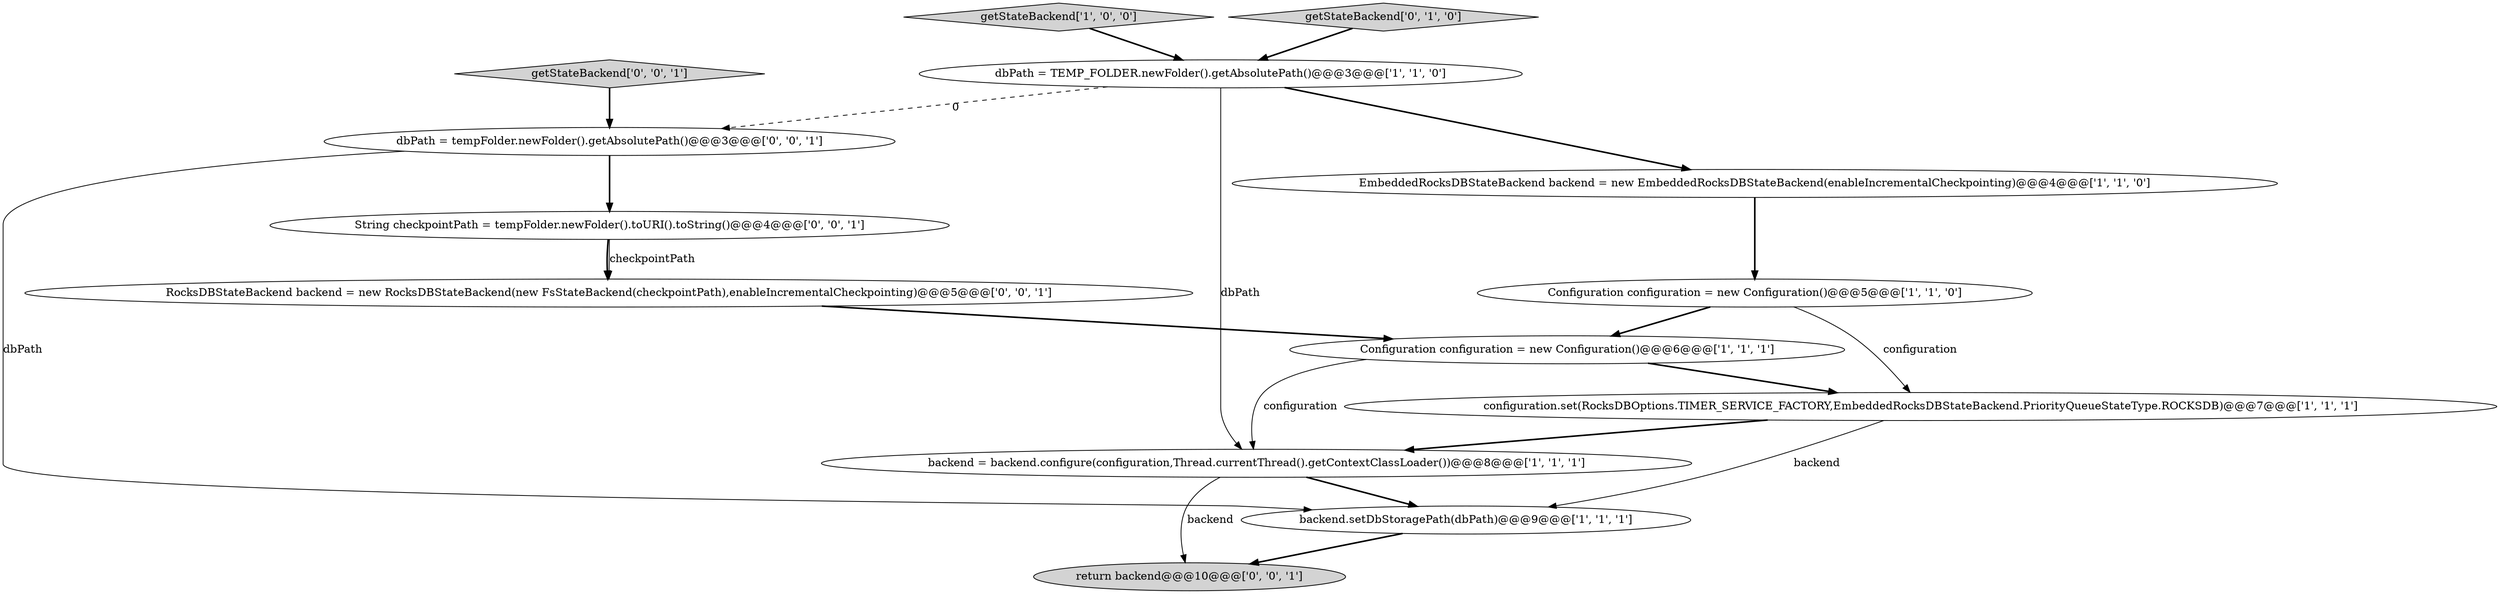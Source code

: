 digraph {
10 [style = filled, label = "getStateBackend['0', '0', '1']", fillcolor = lightgray, shape = diamond image = "AAA0AAABBB3BBB"];
5 [style = filled, label = "getStateBackend['1', '0', '0']", fillcolor = lightgray, shape = diamond image = "AAA0AAABBB1BBB"];
11 [style = filled, label = "dbPath = tempFolder.newFolder().getAbsolutePath()@@@3@@@['0', '0', '1']", fillcolor = white, shape = ellipse image = "AAA0AAABBB3BBB"];
13 [style = filled, label = "String checkpointPath = tempFolder.newFolder().toURI().toString()@@@4@@@['0', '0', '1']", fillcolor = white, shape = ellipse image = "AAA0AAABBB3BBB"];
4 [style = filled, label = "EmbeddedRocksDBStateBackend backend = new EmbeddedRocksDBStateBackend(enableIncrementalCheckpointing)@@@4@@@['1', '1', '0']", fillcolor = white, shape = ellipse image = "AAA0AAABBB1BBB"];
7 [style = filled, label = "Configuration configuration = new Configuration()@@@6@@@['1', '1', '1']", fillcolor = white, shape = ellipse image = "AAA0AAABBB1BBB"];
3 [style = filled, label = "backend = backend.configure(configuration,Thread.currentThread().getContextClassLoader())@@@8@@@['1', '1', '1']", fillcolor = white, shape = ellipse image = "AAA0AAABBB1BBB"];
8 [style = filled, label = "getStateBackend['0', '1', '0']", fillcolor = lightgray, shape = diamond image = "AAA0AAABBB2BBB"];
12 [style = filled, label = "RocksDBStateBackend backend = new RocksDBStateBackend(new FsStateBackend(checkpointPath),enableIncrementalCheckpointing)@@@5@@@['0', '0', '1']", fillcolor = white, shape = ellipse image = "AAA0AAABBB3BBB"];
2 [style = filled, label = "backend.setDbStoragePath(dbPath)@@@9@@@['1', '1', '1']", fillcolor = white, shape = ellipse image = "AAA0AAABBB1BBB"];
1 [style = filled, label = "configuration.set(RocksDBOptions.TIMER_SERVICE_FACTORY,EmbeddedRocksDBStateBackend.PriorityQueueStateType.ROCKSDB)@@@7@@@['1', '1', '1']", fillcolor = white, shape = ellipse image = "AAA0AAABBB1BBB"];
6 [style = filled, label = "dbPath = TEMP_FOLDER.newFolder().getAbsolutePath()@@@3@@@['1', '1', '0']", fillcolor = white, shape = ellipse image = "AAA0AAABBB1BBB"];
0 [style = filled, label = "Configuration configuration = new Configuration()@@@5@@@['1', '1', '0']", fillcolor = white, shape = ellipse image = "AAA0AAABBB1BBB"];
9 [style = filled, label = "return backend@@@10@@@['0', '0', '1']", fillcolor = lightgray, shape = ellipse image = "AAA0AAABBB3BBB"];
3->9 [style = solid, label="backend"];
12->7 [style = bold, label=""];
13->12 [style = solid, label="checkpointPath"];
6->4 [style = bold, label=""];
1->2 [style = solid, label="backend"];
3->2 [style = bold, label=""];
0->7 [style = bold, label=""];
10->11 [style = bold, label=""];
8->6 [style = bold, label=""];
2->9 [style = bold, label=""];
13->12 [style = bold, label=""];
7->3 [style = solid, label="configuration"];
1->3 [style = bold, label=""];
6->3 [style = solid, label="dbPath"];
11->13 [style = bold, label=""];
0->1 [style = solid, label="configuration"];
7->1 [style = bold, label=""];
6->11 [style = dashed, label="0"];
4->0 [style = bold, label=""];
11->2 [style = solid, label="dbPath"];
5->6 [style = bold, label=""];
}
